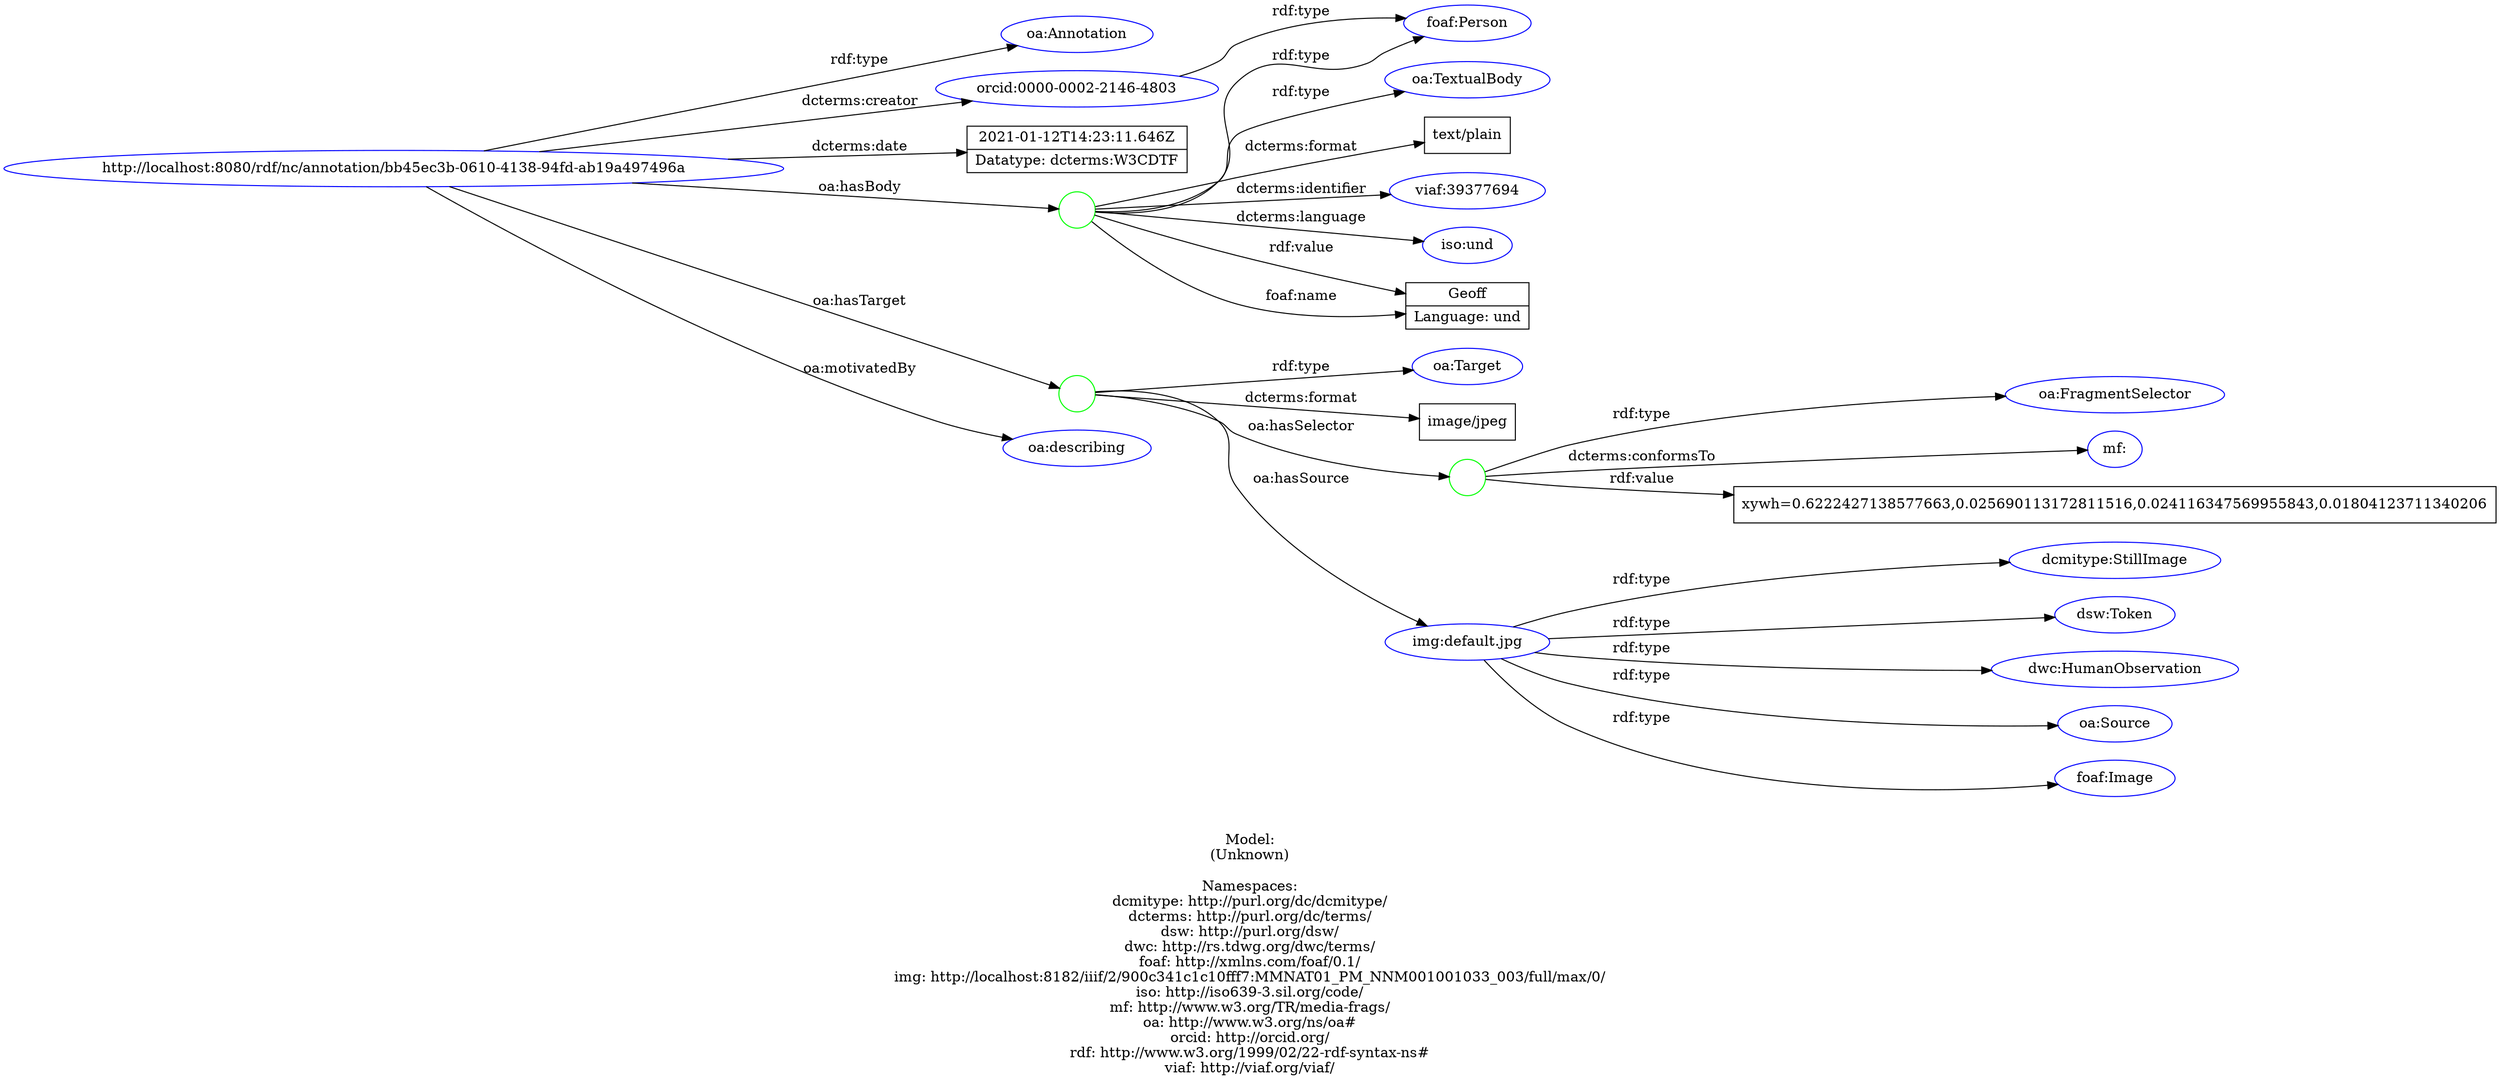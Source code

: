 digraph {
	rankdir = LR;
	charset="utf-8";

	"Rhttp://localhost:8080/rdf/nc/annotation/bb45ec3b-0610-4138-94fd-ab19a497496a" -> "Roa:Annotation" [ label="rdf:type" ];
	"Rhttp://localhost:8080/rdf/nc/annotation/bb45ec3b-0610-4138-94fd-ab19a497496a" -> "Rorcid:0000-0002-2146-4803" [ label="dcterms:creator" ];
	"Rhttp://localhost:8080/rdf/nc/annotation/bb45ec3b-0610-4138-94fd-ab19a497496a" -> "L2021-01-12T14:23:11.646Z|Datatype: dcterms:W3CDTF" [ label="dcterms:date" ];
	"Rhttp://localhost:8080/rdf/nc/annotation/bb45ec3b-0610-4138-94fd-ab19a497496a" -> "B_:node1f0gq2gelx50" [ label="oa:hasBody" ];
	"B_:node1f0gq2gelx50" -> "Roa:TextualBody" [ label="rdf:type" ];
	"B_:node1f0gq2gelx50" -> "Rfoaf:Person" [ label="rdf:type" ];
	"B_:node1f0gq2gelx50" -> "Ltext/plain" [ label="dcterms:format" ];
	"B_:node1f0gq2gelx50" -> "Rviaf:39377694" [ label="dcterms:identifier" ];
	"B_:node1f0gq2gelx50" -> "Riso:und" [ label="dcterms:language" ];
	"B_:node1f0gq2gelx50" -> "LGeoff|Language: und" [ label="rdf:value" ];
	"B_:node1f0gq2gelx50" -> "LGeoff|Language: und" [ label="foaf:name" ];
	"Rhttp://localhost:8080/rdf/nc/annotation/bb45ec3b-0610-4138-94fd-ab19a497496a" -> "B_:node1f0gq2gelx49" [ label="oa:hasTarget" ];
	"B_:node1f0gq2gelx49" -> "Roa:Target" [ label="rdf:type" ];
	"B_:node1f0gq2gelx49" -> "Limage/jpeg" [ label="dcterms:format" ];
	"B_:node1f0gq2gelx49" -> "B_:node1f0gq2gelx52" [ label="oa:hasSelector" ];
	"B_:node1f0gq2gelx52" -> "Roa:FragmentSelector" [ label="rdf:type" ];
	"B_:node1f0gq2gelx52" -> "Rmf:" [ label="dcterms:conformsTo" ];
	"B_:node1f0gq2gelx52" -> "Lxywh=0.6222427138577663,0.025690113172811516,0.024116347569955843,0.01804123711340206" [ label="rdf:value" ];
	"B_:node1f0gq2gelx49" -> "Rimg:default.jpg" [ label="oa:hasSource" ];
	"Rhttp://localhost:8080/rdf/nc/annotation/bb45ec3b-0610-4138-94fd-ab19a497496a" -> "Roa:describing" [ label="oa:motivatedBy" ];
	"Rorcid:0000-0002-2146-4803" -> "Rfoaf:Person" [ label="rdf:type" ];
	"Rimg:default.jpg" -> "Rdcmitype:StillImage" [ label="rdf:type" ];
	"Rimg:default.jpg" -> "Rdsw:Token" [ label="rdf:type" ];
	"Rimg:default.jpg" -> "Rdwc:HumanObservation" [ label="rdf:type" ];
	"Rimg:default.jpg" -> "Roa:Source" [ label="rdf:type" ];
	"Rimg:default.jpg" -> "Rfoaf:Image" [ label="rdf:type" ];

	// Resources
	"Rhttp://localhost:8080/rdf/nc/annotation/bb45ec3b-0610-4138-94fd-ab19a497496a" [ label="http://localhost:8080/rdf/nc/annotation/bb45ec3b-0610-4138-94fd-ab19a497496a", shape = ellipse, color = blue ];
	"Roa:Annotation" [ label="oa:Annotation", shape = ellipse, color = blue ];
	"Rorcid:0000-0002-2146-4803" [ label="orcid:0000-0002-2146-4803", shape = ellipse, color = blue ];
	"Roa:TextualBody" [ label="oa:TextualBody", shape = ellipse, color = blue ];
	"Rfoaf:Person" [ label="foaf:Person", shape = ellipse, color = blue ];
	"Rviaf:39377694" [ label="viaf:39377694", shape = ellipse, color = blue ];
	"Riso:und" [ label="iso:und", shape = ellipse, color = blue ];
	"Roa:Target" [ label="oa:Target", shape = ellipse, color = blue ];
	"Roa:FragmentSelector" [ label="oa:FragmentSelector", shape = ellipse, color = blue ];
	"Rmf:" [ label="mf:", shape = ellipse, color = blue ];
	"Rimg:default.jpg" [ label="img:default.jpg", shape = ellipse, color = blue ];
	"Roa:describing" [ label="oa:describing", shape = ellipse, color = blue ];
	"Rdcmitype:StillImage" [ label="dcmitype:StillImage", shape = ellipse, color = blue ];
	"Rdsw:Token" [ label="dsw:Token", shape = ellipse, color = blue ];
	"Rdwc:HumanObservation" [ label="dwc:HumanObservation", shape = ellipse, color = blue ];
	"Roa:Source" [ label="oa:Source", shape = ellipse, color = blue ];
	"Rfoaf:Image" [ label="foaf:Image", shape = ellipse, color = blue ];

	// Anonymous nodes
	"B_:node1f0gq2gelx50" [ label="", shape = circle, color = green ];
	"B_:node1f0gq2gelx49" [ label="", shape = circle, color = green ];
	"B_:node1f0gq2gelx52" [ label="", shape = circle, color = green ];

	// Literals
	"L2021-01-12T14:23:11.646Z|Datatype: dcterms:W3CDTF" [ label="2021-01-12T14:23:11.646Z|Datatype: dcterms:W3CDTF", shape = record ];
	"Ltext/plain" [ label="text/plain", shape = record ];
	"LGeoff|Language: und" [ label="Geoff|Language: und", shape = record ];
	"Limage/jpeg" [ label="image/jpeg", shape = record ];
	"Lxywh=0.6222427138577663,0.025690113172811516,0.024116347569955843,0.01804123711340206" [ label="xywh=0.6222427138577663,0.025690113172811516,0.024116347569955843,0.01804123711340206", shape = record ];

	label="\n\nModel:\n(Unknown)\n\nNamespaces:\ndcmitype: http://purl.org/dc/dcmitype/\ndcterms: http://purl.org/dc/terms/\ndsw: http://purl.org/dsw/\ndwc: http://rs.tdwg.org/dwc/terms/\nfoaf: http://xmlns.com/foaf/0.1/\nimg: http://localhost:8182/iiif/2/900c341c1c10fff7:MMNAT01_PM_NNM001001033_003/full/max/0/\niso: http://iso639-3.sil.org/code/\nmf: http://www.w3.org/TR/media-frags/\noa: http://www.w3.org/ns/oa#\norcid: http://orcid.org/\nrdf: http://www.w3.org/1999/02/22-rdf-syntax-ns#\nviaf: http://viaf.org/viaf/\n";
}
